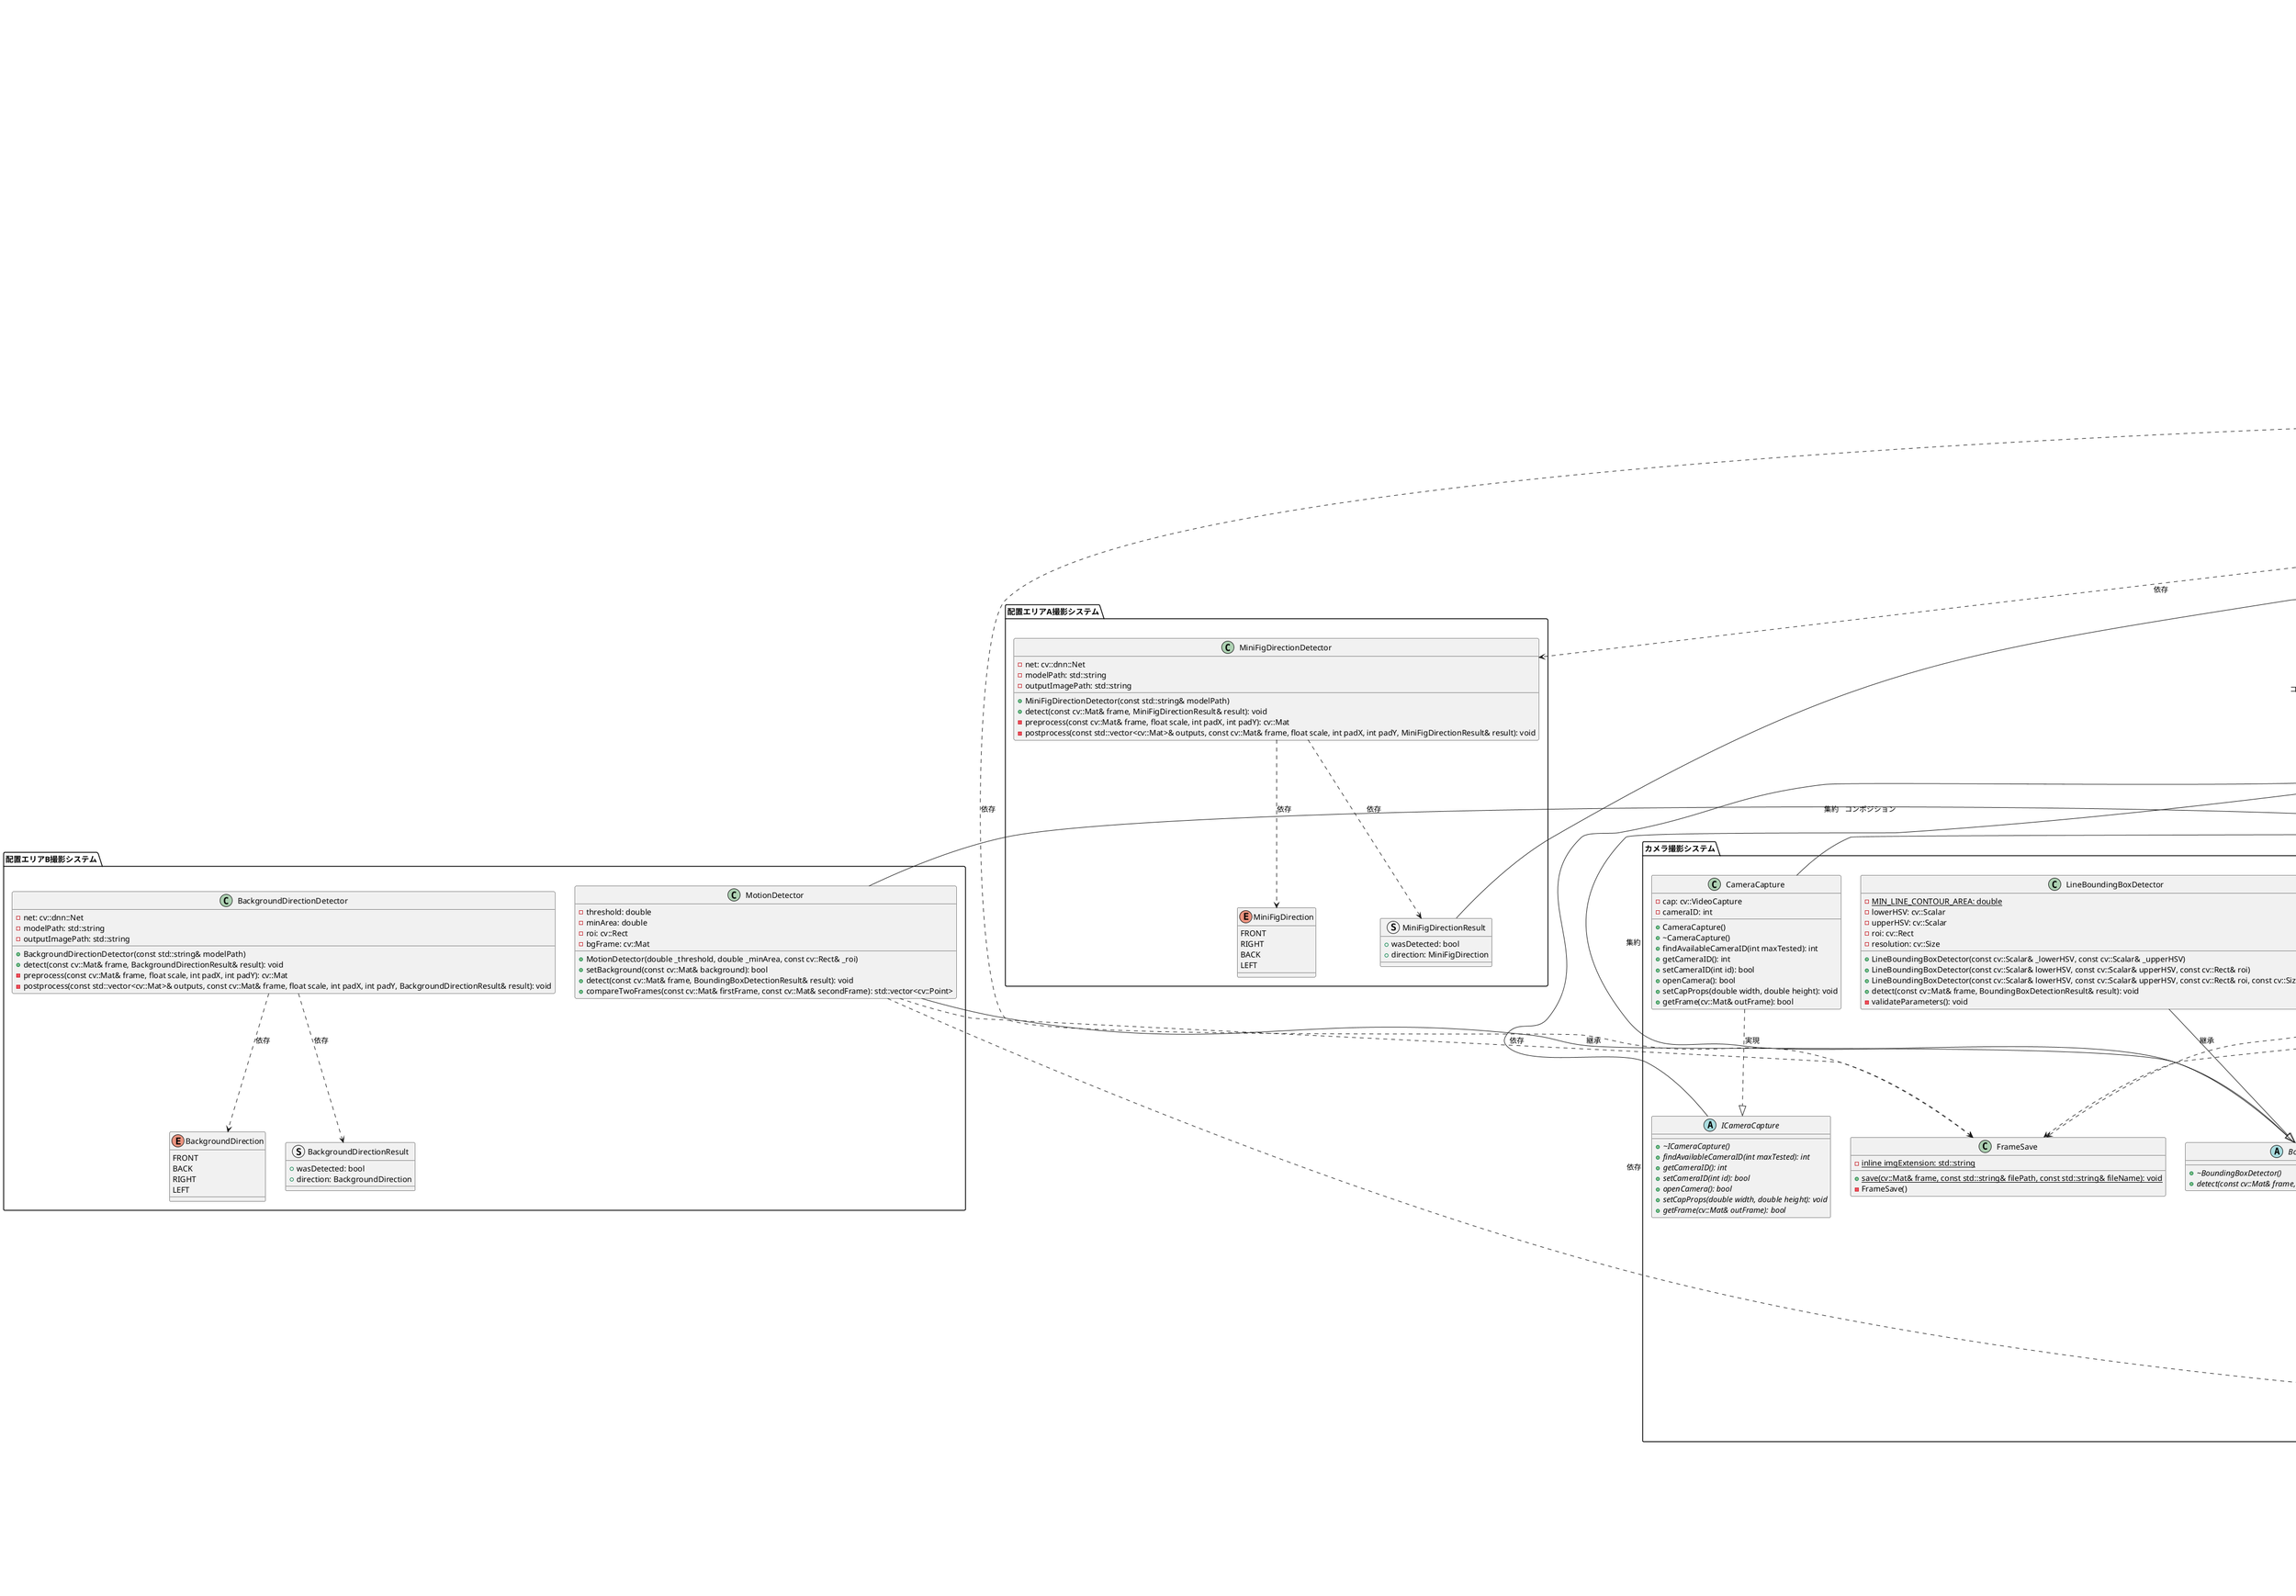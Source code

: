 @startuml etrobocon2025-class-diagram

package "走行制御システム" {
  ' モーターコントローラークラス
  class MotorController {
    + {static} constexpr MOTOR_POWER_MAX: int
    + {static} constexpr MOTOR_POWER_MIN: int
    + MotorController()
    + setRightMotorPower(int power): void
    + setLeftMotorPower(int power): void
    + resetRightMotorPower(): void
    + resetLeftMotorPower(): void
    + resetWheelsMotorPower(): void
    + setRightMotorSpeed(double speed): void
    + setLeftMotorSpeed(double speed): void
    + stopWheelsMotor(): void
    + brakeWheelsMotor(): void
    + setArmMotorPower(int power): void
    + resetArmMotorPower(): void
    + stopArmMotor(): void
    + holdArmMotor(): void
    + getRightMotorCount(): int32_t
    + getLeftMotorCount(): int32_t
    + getArmMotorCount(): int32_t
    + getRightMotorPower(): int
    + getLeftMotorPower(): int
    + getArmMotorPower(): int
    + getRightMotorSpeed(): double
    + getLeftMotorSpeed(): double
    - rightWheel: spikeapi::Motor
    - leftWheel: spikeapi::Motor
    - armMotor: spikeapi::Motor
    - limitPowerValue(int inputPower): int
  }

  ' PIDクラス
  class Pid {
    + Pid(double _kp, double _ki, double _kd, double _targetValue, double _maxIntegral, double _minIntegral)
    + Pid(double _kp, double _ki, double _kd, double _targetValue)
    + setPidGain(double _kp, double _ki, double _kd): void
    + calculatePid(double currentValue, double delta): double
    - pidGain: PidGain
    - prevDeviation: double
    - integral: double
    - filteredDerivative: double
    - targetValue: double
    - maxIntegral: double
    - minIntegral: double
    - {static} constexpr alpha: double
  }

  ' 色判定クラス
  class ColorJudge {
    + ColorJudge()
    + {static} convertStringToColor(const std::string& str): COLOR
    + {static} convertColorToString(const COLOR& color): const char*
    + {static} convertHsvToColor(const spikeapi::ColorSensor::HSV& hsv): COLOR
    - ColorJudge()
  }

  ' 走行距離計算クラス
  class Mileage {
    + {static} calculateWheelMileage(int32_t angle): double
    + {static} calculateMileage(int32_t rightAngle, int32_t leftAngle): double
    - Mileage()
  }

  ' 速度計算クラス
  class SpeedCalculator {
    + SpeedCalculator(Robot& _robot, double _targetSpeed)
    + calculateRightMotorPower(): double
    + calculateLeftMotorPower(): double
    - const targetSpeed: double
    - rightPid: Pid
    - leftPid: Pid
    - rightMotorPower: double
    - leftMotorPower: double
    - prevRightTime: double
    - prevLeftTime: double
    - robot: Robot&
    - {static} constexpr RIGHT_K_P: double
    - {static} constexpr RIGHT_K_I: double
    - {static} constexpr RIGHT_K_D: double
    - {static} constexpr LEFT_K_P: double
    - {static} constexpr LEFT_K_I: double
    - {static} constexpr LEFT_K_D: double
  }

  ' Motionクラス
  abstract class Motion {
    + Motion(Robot& _robot)
    + {abstract} run(): void
    # robot: Robot&
  }

  abstract class LineTrace {
    + LineTrace(Robot& _robot, double _targetSpeed, int _targetBrightness, const PidGain& _pidGain)
    + run(): void
    # {abstract} isMetPreCondition(): bool
    # {abstract} prepare(): void
    # {abstract} isMetContinuationCondition(): bool
    # targetSpeed: double
    # targetBrightness: int
    # pidGain: PidGain
  }

  abstract class Straight {
    + Straight(Robot& _robot, double _speed)
    + run(): void
    # {abstract} isMetPreCondition(): bool
    # {abstract} prepare(): void
    # {abstract} isMetContinuationCondition(): bool
    # targetSpeed: double
  }

  abstract class Rotation {
    + Rotation(Robot& _robot, double _speed, bool _isClockwise)
    + run(): void
    + {abstract} isMetPreCondition(): bool
    + {abstract} prepare(): void
    + {abstract} isMetContinuationCondition(): bool
    # speed: double
    # isClockwise: bool
    # leftSign: int
    # rightSign: int
  }

  ' 色指定ライントレースクラス
  class ColorLineTrace {
    + ColorLineTrace(Robot& _robot, COLOR _targetColor, double _targetSpeed, int _targetBrightness, const PidGain& _gain)
    # isMetPreCondition(): bool
    # prepare(): void
    # isMetContinuationCondition(): bool
    - {static} constexpr JUDGE_COUNT: int
    - colorCount: int
    - targetColor: COLOR
  }

  ' 距離指定ライントレースクラス
  class DistanceLineTrace {
    + DistanceLineTrace(Robot& _robot, double _targetDistance, double _targetSpeed, int _targetBrightness, const PidGain& _pidGain)
    # isMetPreCondition(): bool
    # prepare(): void
    # isMetContinuationCondition(): bool
    - targetDistance: double
    - initDistance: double
  }

  ' 色距離指定ライントレースクラス
  class ColorDistanceLineTrace {
    + ColorDistanceLineTrace(Robot& _robot, COLOR _targetColor, double _targetDistance, double _targetSpeed, int _targetBrightness, const PidGain& _pidGain)
    # isMetPreCondition(): bool
    # prepare(): void
    # isMetContinuationCondition(): bool
    - {static} constexpr JUDGE_COUNT: int
    - colorCount: int
    - targetColor: COLOR
    - targetDistance: double
    - initDistance: double
  }

  ' 距離指定直進クラス
  class DistanceStraight {
    + DistanceStraight(Robot& _robot, double _targetDistance, double _speed)
    # isMetPreCondition(): bool
    # prepare(): void
    # isMetContinuationCondition(): bool
    - targetDistance: double
    - initialDistance: double
  }

  ' 色指定直進クラス
  class ColorStraight {
    + ColorStraight(Robot& _robot, COLOR _targetColor, double _speed)
    # isMetPreCondition(): bool
    # prepare(): void
    # isMetContinuationCondition(): bool
    - colorCount: int
    - targetColor: COLOR
    - {static} constexpr JUDGE_COUNT: int
  }

  ' 角度指定回頭クラス
  class AngleRotation {
    + AngleRotation(Robot& _robot, int _targetAngle, double _speed, bool _isClockwise)
    # prepare(): void
    # isMetPreCondition(): bool
    # isMetContinuationCondition(): bool
    - targetLeftDistance: double
    - targetRightDistance: double
    - targetAngle: int
  }

  ' カメラPID監視クラス
  abstract class CameraPidTracking {
    + CameraPidTracking(Robot& _robot, double _targetSpeed, int _targetXCoordinate, const PidGain& _pidGain, BoundingBoxDetector& _boundingBoxDetector)
    + run(): void
    # {abstract} isMetPreCondition(): bool
    # {abstract} prepare(): void
    # {abstract} isMetContinuationCondition(): bool
    # boundingBoxDetector: BoundingBoxDetector&
    # result: BoundingBoxDetectionResult
    # targetSpeed: double
    # targetXCoordinate: int
    # pidGain: PidGain
  }

  ' 距離指定カメラライントレースクラス
  class DistanceCameraLineTrace {
    + DistanceCameraLineTrace(Robot& _robot, double _targetDistance, double _targetSpeed, int _targetXCoordinate, const PidGain& _pidGain, std::unique_ptr<BoundingBoxDetector> _detector)
    # isMetPreCondition(): bool
    # prepare(): void
    # isMetContinuationCondition(): bool
    - targetDistance: double
    - initDistance: double
    - detector: std::unique_ptr<BoundingBoxDetector>
  }

  ' エッジ変更クラス
  class EdgeChange {
    + EdgeChange(Robot& _robot, bool _isLeftEdge)
    + run(): void
    - isLeftEdge: bool
  }

  ' スリープクラス
  class Sleeping {
    + Sleeping(Robot& _robot, int _milliSec)
    + run(): void
    - milliSec: int
  }

  enum COLOR {
    NONE
    BLACK
    WHITE
    BLUE
    GREEN
    YELLOW
    RED
  }

  struct PidGain {
    + kp: double
    + ki: double
    + kd: double
    + PidGain(double _kp, double _ki, double _kd)
  }

  ' 応用動作クラス
  abstract class CompositeMotion {
    + CompositeMotion(Robot& _robot)
    + {abstract} run(): void
  }

  ' ミニフィグカメラアクション
  class MiniFigCameraAction {
    + MiniFigCameraAction(Robot& _robot, bool _isClockwise, int _preTargetAngle, int _postTargetAngle, double _targetRotationSpeed, double _backTargetDistance, double _forwardTargetDistance, double _backSpeed, double _forwardSpeed, int _position)
    + run(): void
    - isClockwise: bool
    - preTargetAngle: int
    - postTargetAngle: int
    - targetRotationSpeed: double
    - backTargetDistance: double
    - forwardTargetDistance: double
    - backSpeed: double
    - forwardSpeed: double
    - position: int
    - {static} constexpr filePath: const char*
    - {static} constexpr uploadFileName: const char*
    - isMetPreCondition(): bool
    - detectDirection(cv::Mat& frame): void
  }

  ' プラレール撮影動作クラス
  class PlaCameraAction {
    + PlaCameraAction(Robot& _robot, double _threshold, double _minArea, const cv::Rect& _roi)
    + run(): void
    - getBackgroundFrame(): void
    - motionDetector: MotionDetector
    - {static} constexpr MAX_NO_MOTION: int
    - {static} constexpr filePath: const char*
    - {static} constexpr uploadFile: const char*
  }

  ' システム定数
  class SystemInfo <<constants>> {
    + {static} PI: double
    + {static} RAD_TO_DEG: double
    + {static} DEG_TO_RAD: double
    + {static} constexpr TREAD: double
    + {static} constexpr WHEEL_RADIUS: double
    + {static} constexpr RESOLUTION_WIDTH: int
    + {static} constexpr RESOLUTION_HEIGHT: int
    + {static} constexpr MIN_WIDTH: int
    + {static} constexpr MIN_HEIGHT: int
    + {static} constexpr MAX_WIDTH: int
    + {static} constexpr MAX_HEIGHT: int
  }
}

package "カメラ撮影システム" {
  ' カメラキャプチャーインターフェース
  abstract class ICameraCapture {
    + {abstract} ~ICameraCapture()
    + {abstract} findAvailableCameraID(int maxTested): int
    + {abstract} getCameraID(): int
    + {abstract} setCameraID(int id): bool
    + {abstract} openCamera(): bool
    + {abstract} setCapProps(double width, double height): void
    + {abstract} getFrame(cv::Mat& outFrame): bool
  }

  ' カメラキャプチャークラス
  class CameraCapture {
    + CameraCapture()
    + ~CameraCapture()
    + findAvailableCameraID(int maxTested): int
    + getCameraID(): int
    + setCameraID(int id): bool
    + openCamera(): bool
    + setCapProps(double width, double height): void
    + getFrame(cv::Mat& outFrame): bool
    - cap: cv::VideoCapture
    - cameraID: int
  }

  ' スナップショットクラス
  class Snapshot {
    + Snapshot(Robot& _robot, const std::string& _fileName)
    + run(): void
    - fileName: std::string
    - {static} const path: std::string
  }

  ' 画像処理系
  struct BoundingBoxDetectionResult {
    + wasDetected: bool
    + topLeft: cv::Point
    + topRight: cv::Point
    + bottomLeft: cv::Point
    + bottomRight: cv::Point
  }

  abstract class BoundingBoxDetector {
    + {abstract} ~BoundingBoxDetector()
    + {abstract} detect(const cv::Mat& frame, BoundingBoxDetectionResult& result): void
  }

  class LineBoundingBoxDetector {
    + LineBoundingBoxDetector(const cv::Scalar& _lowerHSV, const cv::Scalar& _upperHSV)
    + LineBoundingBoxDetector(const cv::Scalar& lowerHSV, const cv::Scalar& upperHSV, const cv::Rect& roi)
    + LineBoundingBoxDetector(const cv::Scalar& lowerHSV, const cv::Scalar& upperHSV, const cv::Rect& roi, const cv::Size& resolution)
    + detect(const cv::Mat& frame, BoundingBoxDetectionResult& result): void
    - {static} MIN_LINE_CONTOUR_AREA: double
    - lowerHSV: cv::Scalar
    - upperHSV: cv::Scalar
    - roi: cv::Rect
    - resolution: cv::Size
    - validateParameters(): void
  }

  ' フレーム保存クラス
  class FrameSave {
    + {static} save(cv::Mat& frame, const std::string& filePath, const std::string& fileName): void
    - FrameSave()
    - {static} inline imgExtension: std::string
  }
}

package "配置エリアB撮影システム" {
  class MotionDetector {
    + MotionDetector(double _threshold, double _minArea, const cv::Rect& _roi)
    + setBackground(const cv::Mat& background): bool
    + detect(const cv::Mat& frame, BoundingBoxDetectionResult& result): void
    + compareTwoFrames(const cv::Mat& firstFrame, const cv::Mat& secondFrame): std::vector<cv::Point>
    - threshold: double
    - minArea: double
    - roi: cv::Rect
    - bgFrame: cv::Mat
  }

  enum BackgroundDirection {
    FRONT
    BACK
    RIGHT
    LEFT
  }

  struct BackgroundDirectionResult {
    + wasDetected: bool
    + direction: BackgroundDirection
  }

  class BackgroundDirectionDetector {
    + BackgroundDirectionDetector(const std::string& modelPath)
    + detect(const cv::Mat& frame, BackgroundDirectionResult& result): void
    - net: cv::dnn::Net
    - modelPath: std::string
    - outputImagePath: std::string
    - preprocess(const cv::Mat& frame, float scale, int padX, int padY): cv::Mat
    - postprocess(const std::vector<cv::Mat>& outputs, const cv::Mat& frame, float scale, int padX, int padY, BackgroundDirectionResult& result): void
  }
}

package "配置エリアA撮影システム" {
  enum MiniFigDirection {
    FRONT
    RIGHT
    BACK
    LEFT
  }

  struct MiniFigDirectionResult {
    + wasDetected: bool
    + direction: MiniFigDirection
  }

  class MiniFigDirectionDetector {
    + MiniFigDirectionDetector(const std::string& modelPath)
    + detect(const cv::Mat& frame, MiniFigDirectionResult& result): void
    - net: cv::dnn::Net
    - modelPath: std::string
    - outputImagePath: std::string
    - preprocess(const cv::Mat& frame, float scale, int padX, int padY): cv::Mat
    - postprocess(const std::vector<cv::Mat>& outputs, const cv::Mat& frame, float scale, int padX, int padY, MiniFigDirectionResult& result): void
  }
}

package "走行体・無線通信デバイス間通信システム" {
}

package "画像アップロードシステム" {
}

package "ロボコンスナップ攻略システム" {

  ' コマンドの列挙型
  enum COMMAND {
    AR
    DS
    CS
    DL
    DCL
    CL
    CDL
    EC
    SL
    SS
    MCA
    NONE
  }

  ' 攻略エリアの列挙型
  enum Area {
    LineTrace
    DoubleLoop
    SmartCarry
  }

  ' メインクラス
  class EtRobocon2025 {
    + {static} start(): void
    - {static} robot: Robot
  }

  ' ロボットクラス
  class Robot {
    + Robot()
    + Robot(ICameraCapture& cam)
    + getMotorControllerInstance(): MotorController&
    + getCameraCaptureInstance(): ICameraCapture&
    + getColorSensorInstance(): spikeapi::ColorSensor&
    + getClockInstance(): spikeapi::Clock&
    + getButtonInstance(): spikeapi::Button&
    + getForceSensorInstance(): spikeapi::ForceSensor&
    + getDisplayInstance(): spikeapi::Display&
    + setIsLeftEdge(bool isLeft): void
    + getIsLeftEdge() const: bool
    + getMiniFigDirectionResult(): MiniFigDirectionResult&
    - motorController: MotorController
    - defaultCameraCapture: CameraCapture
    - cameraCapture: ICameraCapture&
    - colorSensor: spikeapi::ColorSensor
    - clock: spikeapi::Clock
    - button: spikeapi::Button
    - forceSensor: spikeapi::ForceSensor
    - display: spikeapi::Display
    - miniFigDirectionResult: MiniFigDirectionResult
    - isLeftEdge: bool
  }

  ' エリアマスタークラス
  class AreaMaster {
    + AreaMaster(Robot& _robot, Area _area, bool _isLeftCourse, int _targetBrightness)
    + run(): void
    - robot: Robot&
    - area: Area
    - isLeftCourse: bool
    - targetBrightness: int
    - {static} const basePath: std::string
    - {static} const areaCommandNames: std::array<std::string, 3>
  }

  ' キャリブレータクラス
  class Calibrator {
    + Calibrator(Robot& _robot)
    + selectAndSetCourse(): void
    + measureAndSetTargetBrightness(): void
    + getAngleCheckFrame(): void
    + waitForStart(): void
    + getIsLeftCourse(): bool
    + getTargetBrightness(): int
    - robot: Robot&
    - isLeftCourse: bool
    - targetBrightness: int
  }

  ' モーションパーサークラス
  class MotionParser {
    + {static} createMotions(Robot& robot, std::string& commandFilePath, int targetBrightness): std::vector<Motion*>
    - MotionParser()
    - {static} convertCommand(const std::string& str): COMMAND
    - {static} convertBool(const std::string& command, const std::string& stringParameter): bool
  }

  ' ユーティリティクラス
  class StringOperator {
    + {static} removeEOL(const std::string& str): std::string
    - StringOperator()
  }
}

' 関係性の定義

' 1. 継承関係 (Inheritance)
LineTrace --|> Motion : 継承
Straight --|> Motion : 継承
Rotation --|> Motion : 継承
CameraPidTracking --|> Motion : 継承
CompositeMotion --|> Motion : 継承

DistanceLineTrace --|> LineTrace : 継承
ColorLineTrace --|> LineTrace : 継承
ColorDistanceLineTrace --|> LineTrace : 継承

DistanceStraight --|> Straight : 継承
ColorStraight --|> Straight : 継承

AngleRotation --|> Rotation : 継承

DistanceCameraLineTrace --|> CameraPidTracking : 継承

MiniFigCameraAction --|> CompositeMotion : 継承

EdgeChange --|> Motion : 継承
Sleeping --|> Motion : 継承
Snapshot --|> Motion : 継承
PlaCameraAction --|> Motion : 継承

LineBoundingBoxDetector --|> BoundingBoxDetector : 継承
MotionDetector --|> BoundingBoxDetector : 継承

' 2. 実現関係 (Realization)
CameraCapture ..|> ICameraCapture : 実現

' 3. コンポジション関係 (Composition) - 強い所有関係
EtRobocon2025 *-- Robot : コンポジション
Robot *-- MotorController : コンポジション
Robot *-- CameraCapture : コンポジション
Robot *-- "spikeapi::ColorSensor" : コンポジション
Robot *-- "spikeapi::Clock" : コンポジション
Robot *-- "spikeapi::Button" : コンポジション
Robot *-- "spikeapi::ForceSensor" : コンポジション
Robot *-- "spikeapi::Display" : コンポジション
Robot *-- MiniFigDirectionResult : コンポジション

MotorController *-- "spikeapi::Motor" : コンポジション

Pid *-- PidGain : コンポジション

SpeedCalculator *-- Pid : コンポジション

PlaCameraAction *-- MotionDetector : コンポジション

' 4. 集約関係 (Aggregation) - 弱い所有関係
Robot o-- ICameraCapture : 集約
CameraPidTracking o-- BoundingBoxDetector : 集約
DistanceCameraLineTrace o-- BoundingBoxDetector : 集約

' 5. 関連関係 (Association) - 永続的な関係
AreaMaster --> Robot : 関連
Calibrator --> Robot : 関連
Motion --> Robot : 関連

' 6. 依存関係 (Dependency) - 一時的な使用関係
AreaMaster ..> MotionParser : 依存
AreaMaster ..> Area : 依存

MotionParser ..> Motion : 依存
MotionParser ..> COMMAND : 依存
MotionParser ..> ColorLineTrace : 依存
MotionParser ..> DistanceLineTrace : 依存
MotionParser ..> ColorDistanceLineTrace : 依存
MotionParser ..> DistanceStraight : 依存
MotionParser ..> ColorStraight : 依存
MotionParser ..> AngleRotation : 依存
MotionParser ..> DistanceCameraLineTrace : 依存
MotionParser ..> EdgeChange : 依存
MotionParser ..> Sleeping : 依存
MotionParser ..> Snapshot : 依存
MotionParser ..> MiniFigCameraAction : 依存

LineTrace ..> PidGain : 依存
LineTrace ..> ColorJudge : 依存
LineTrace ..> Mileage : 依存
LineTrace ..> SpeedCalculator : 依存

Straight ..> SpeedCalculator : 依存

AngleRotation ..> Mileage : 依存
AngleRotation ..> SystemInfo : 依存

ColorLineTrace ..> COLOR : 依存
ColorStraight ..> COLOR : 依存
ColorDistanceLineTrace ..> COLOR : 依存

BoundingBoxDetector ..> BoundingBoxDetectionResult : 依存
LineBoundingBoxDetector ..> BoundingBoxDetectionResult : 依存
MotionDetector ..> BoundingBoxDetectionResult : 依存
CameraPidTracking ..> PidGain : 依存
CameraPidTracking ..> BoundingBoxDetectionResult : 依存

BackgroundDirectionDetector ..> BackgroundDirectionResult : 依存
BackgroundDirectionDetector ..> BackgroundDirection : 依存

MiniFigDirectionDetector ..> MiniFigDirectionResult : 依存
MiniFigDirectionDetector ..> MiniFigDirection : 依存

Snapshot ..> FrameSave : 依存
MiniFigCameraAction ..> FrameSave : 依存
MiniFigCameraAction ..> MiniFigDirectionDetector : 依存
MiniFigCameraAction ..> AngleRotation : 依存
MiniFigCameraAction ..> DistanceStraight : 依存
PlaCameraAction ..> FrameSave : 依存
MotionDetector ..> FrameSave : 依存


@enduml
